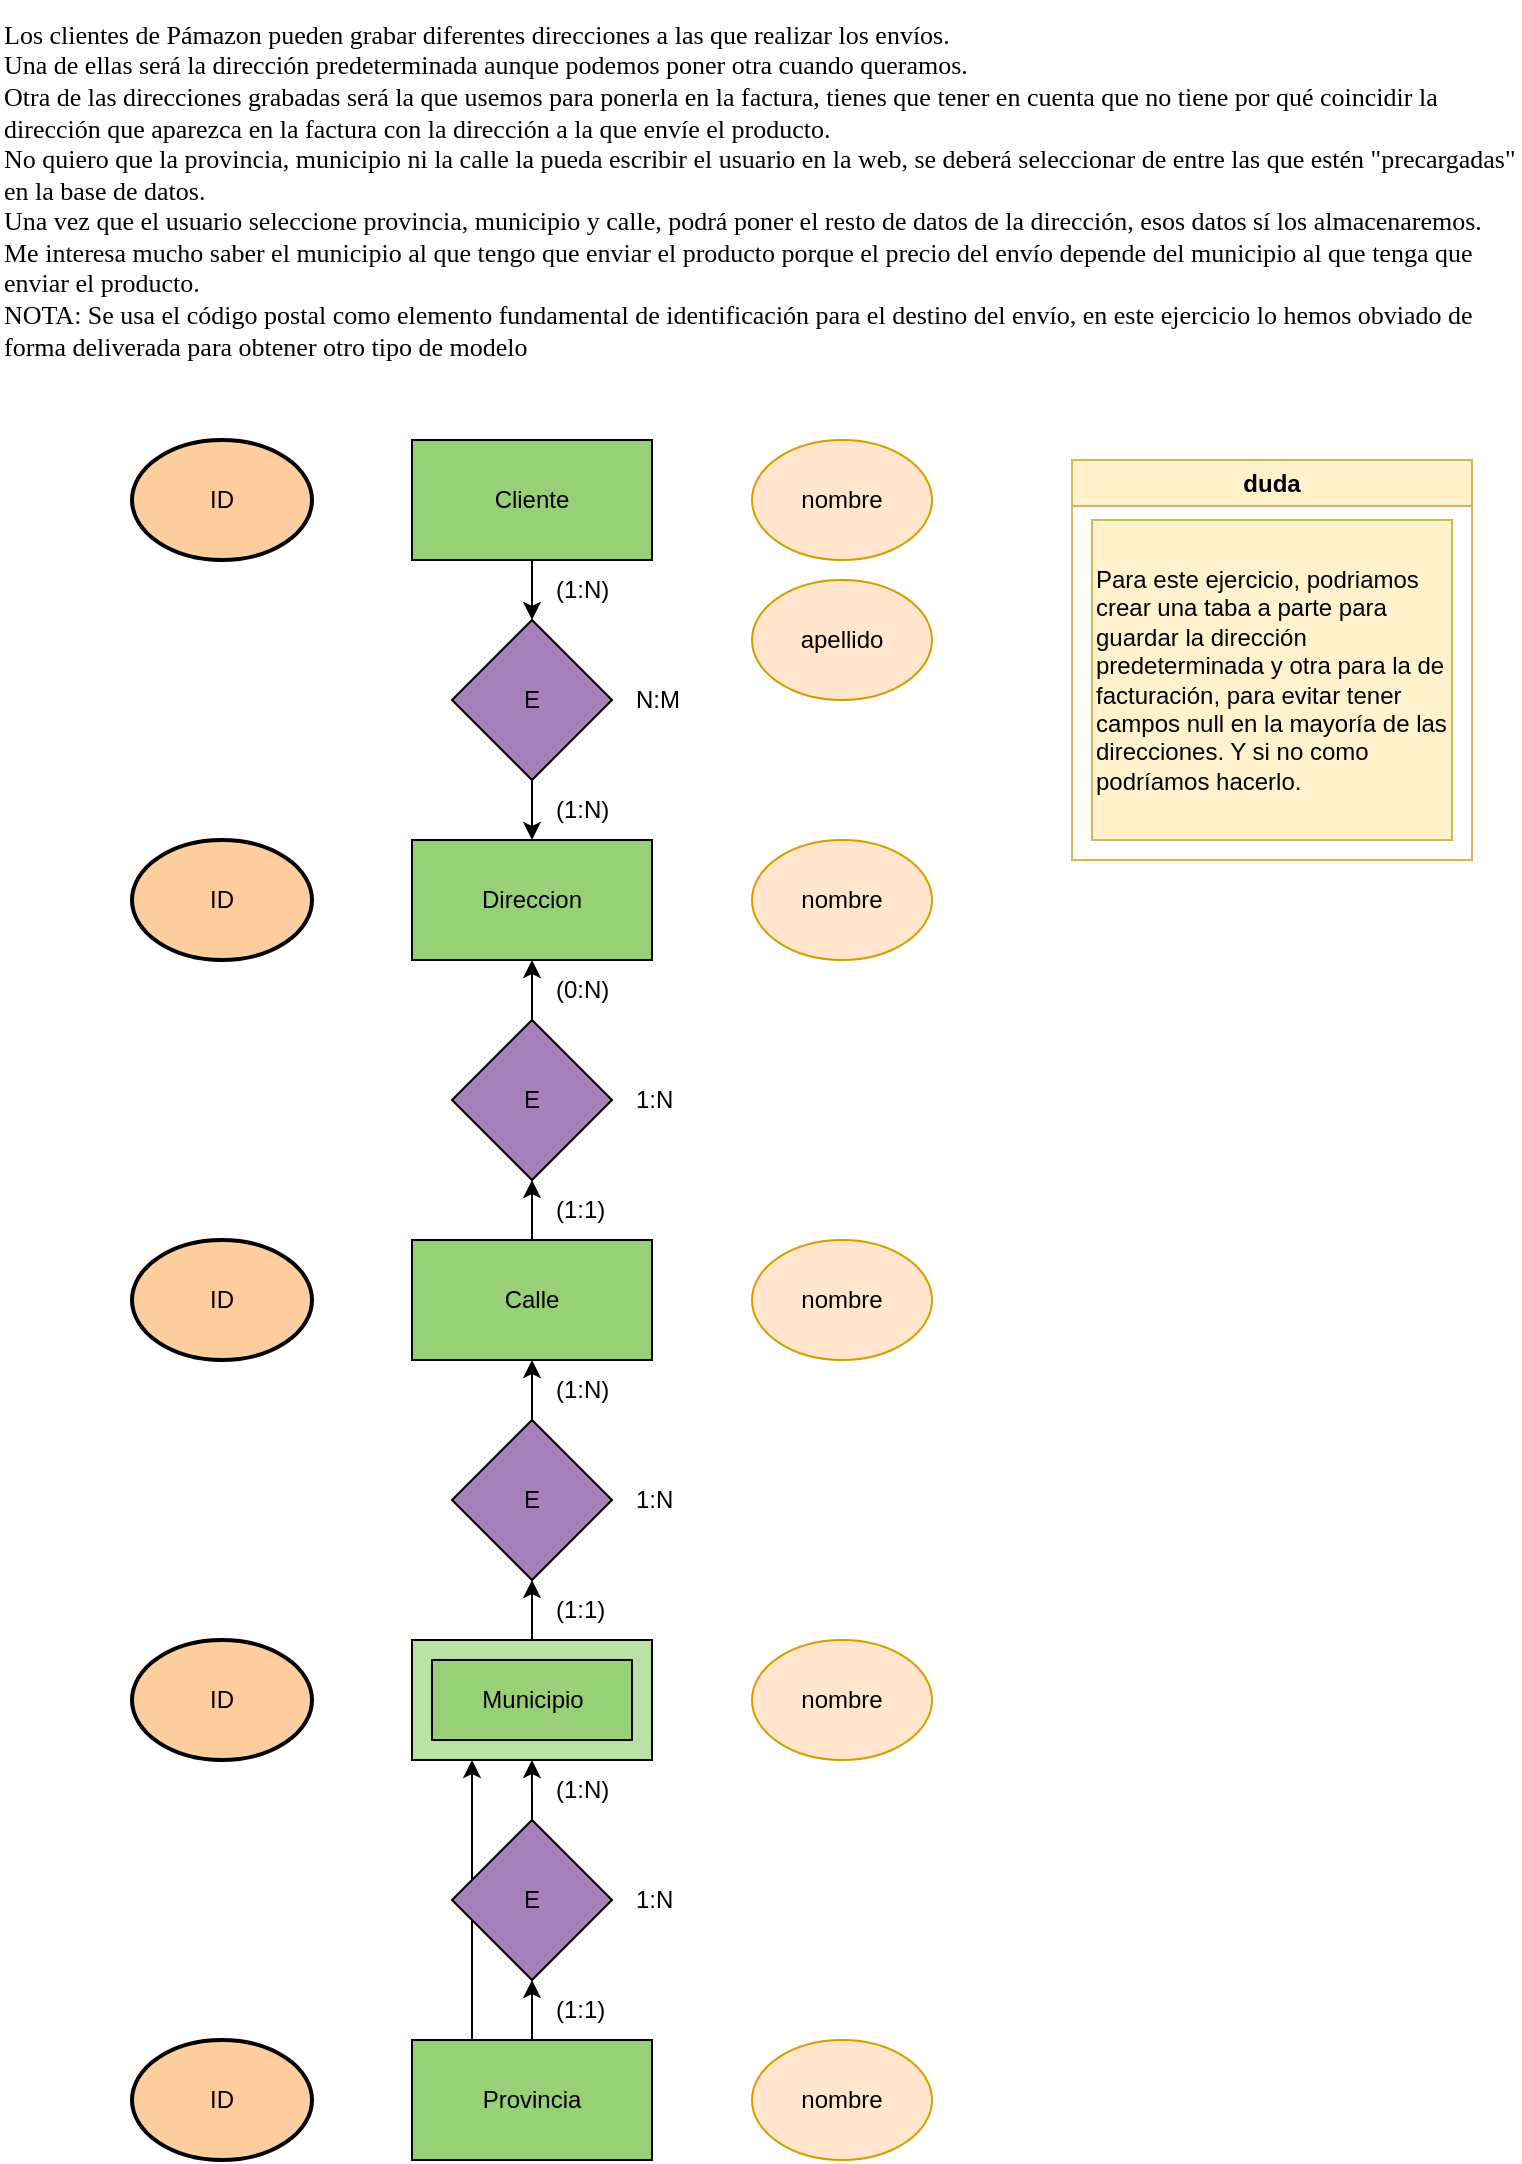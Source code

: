 <mxfile version="22.1.3" type="github">
  <diagram name="Página-1" id="ncUxo_lFp9L3yrcQ60K7">
    <mxGraphModel dx="1434" dy="750" grid="1" gridSize="10" guides="1" tooltips="1" connect="1" arrows="1" fold="1" page="1" pageScale="1" pageWidth="827" pageHeight="1169" math="0" shadow="0">
      <root>
        <mxCell id="0" />
        <mxCell id="1" parent="0" />
        <mxCell id="NYrWfUEszF9OkbIbFRi8-23" style="edgeStyle=orthogonalEdgeStyle;rounded=0;orthogonalLoop=1;jettySize=auto;html=1;exitX=0.25;exitY=0;exitDx=0;exitDy=0;entryX=0;entryY=0;entryDx=30;entryDy=60;entryPerimeter=0;" edge="1" parent="1" source="WOAQJwPyzZi3OoR79o7S-8" target="WOAQJwPyzZi3OoR79o7S-19">
          <mxGeometry relative="1" as="geometry" />
        </mxCell>
        <mxCell id="WOAQJwPyzZi3OoR79o7S-1" value="Los clientes de Pámazon pueden grabar diferentes direcciones a las que realizar los envíos.&lt;br&gt;Una de ellas será la dirección predeterminada aunque podemos poner otra cuando queramos.&lt;br&gt;Otra de las direcciones grabadas será la que usemos para ponerla en la factura, tienes que tener en cuenta que no tiene por qué coincidir la dirección que aparezca en la factura con la dirección a la que envíe el producto.&lt;br&gt;No quiero que la provincia, municipio ni la calle la pueda escribir el usuario en la web, se deberá seleccionar de entre las que estén &quot;precargadas&quot; en la base de datos.&lt;br&gt;Una vez que el usuario seleccione provincia, municipio y calle, podrá poner el resto de datos de la dirección, esos datos sí los almacenaremos.&lt;br&gt;Me interesa mucho saber el municipio al que tengo que enviar el producto porque el precio del envío depende del municipio al que tenga que enviar el producto.&lt;br&gt;NOTA: Se usa el código postal como elemento fundamental de identificación para el destino del envío, en este ejercicio lo hemos obviado de forma deliverada para obtener otro tipo de modelo" style="text;html=1;strokeColor=none;fillColor=none;align=left;verticalAlign=middle;whiteSpace=wrap;rounded=0;fontFamily=Verdana;fontSize=13;" parent="1" vertex="1">
          <mxGeometry x="34" y="40" width="760" height="190" as="geometry" />
        </mxCell>
        <mxCell id="WOAQJwPyzZi3OoR79o7S-2" value="duda" style="swimlane;whiteSpace=wrap;html=1;fillColor=#fff2cc;strokeColor=#d6b656;" parent="1" vertex="1">
          <mxGeometry x="570" y="270" width="200" height="200" as="geometry" />
        </mxCell>
        <mxCell id="WOAQJwPyzZi3OoR79o7S-3" value="Para este ejercicio, podriamos crear una taba a parte para guardar la dirección predeterminada y otra para la de facturación, para evitar tener campos null en la mayoría de las direcciones. Y si no como podríamos hacerlo." style="text;html=1;strokeColor=#d6b656;fillColor=#fff2cc;align=left;verticalAlign=middle;whiteSpace=wrap;rounded=0;" parent="WOAQJwPyzZi3OoR79o7S-2" vertex="1">
          <mxGeometry x="10" y="30" width="180" height="160" as="geometry" />
        </mxCell>
        <mxCell id="WOAQJwPyzZi3OoR79o7S-13" style="edgeStyle=orthogonalEdgeStyle;rounded=0;orthogonalLoop=1;jettySize=auto;html=1;exitX=0.5;exitY=1;exitDx=0;exitDy=0;entryX=0.5;entryY=0;entryDx=0;entryDy=0;" parent="1" source="WOAQJwPyzZi3OoR79o7S-4" target="WOAQJwPyzZi3OoR79o7S-10" edge="1">
          <mxGeometry relative="1" as="geometry" />
        </mxCell>
        <mxCell id="WOAQJwPyzZi3OoR79o7S-4" value="Cliente" style="rounded=0;whiteSpace=wrap;html=1;fillColor=#97D077;" parent="1" vertex="1">
          <mxGeometry x="240" y="260" width="120" height="60" as="geometry" />
        </mxCell>
        <mxCell id="WOAQJwPyzZi3OoR79o7S-5" value="Direccion" style="rounded=0;whiteSpace=wrap;html=1;fillColor=#97D077;" parent="1" vertex="1">
          <mxGeometry x="240" y="460" width="120" height="60" as="geometry" />
        </mxCell>
        <mxCell id="WOAQJwPyzZi3OoR79o7S-15" style="edgeStyle=orthogonalEdgeStyle;rounded=0;orthogonalLoop=1;jettySize=auto;html=1;exitX=0.5;exitY=0;exitDx=0;exitDy=0;entryX=0.5;entryY=1;entryDx=0;entryDy=0;" parent="1" source="WOAQJwPyzZi3OoR79o7S-6" target="WOAQJwPyzZi3OoR79o7S-9" edge="1">
          <mxGeometry relative="1" as="geometry" />
        </mxCell>
        <mxCell id="WOAQJwPyzZi3OoR79o7S-6" value="Calle" style="rounded=0;whiteSpace=wrap;html=1;fillColor=#97D077;" parent="1" vertex="1">
          <mxGeometry x="240" y="660" width="120" height="60" as="geometry" />
        </mxCell>
        <mxCell id="WOAQJwPyzZi3OoR79o7S-25" style="edgeStyle=orthogonalEdgeStyle;rounded=0;orthogonalLoop=1;jettySize=auto;html=1;exitX=0.5;exitY=0;exitDx=0;exitDy=0;entryX=0.5;entryY=1;entryDx=0;entryDy=0;" parent="1" source="WOAQJwPyzZi3OoR79o7S-8" target="WOAQJwPyzZi3OoR79o7S-12" edge="1">
          <mxGeometry relative="1" as="geometry" />
        </mxCell>
        <mxCell id="WOAQJwPyzZi3OoR79o7S-8" value="Provincia" style="rounded=0;whiteSpace=wrap;html=1;fillColor=#97D077;" parent="1" vertex="1">
          <mxGeometry x="240" y="1060" width="120" height="60" as="geometry" />
        </mxCell>
        <mxCell id="WOAQJwPyzZi3OoR79o7S-16" style="edgeStyle=orthogonalEdgeStyle;rounded=0;orthogonalLoop=1;jettySize=auto;html=1;exitX=0.5;exitY=0;exitDx=0;exitDy=0;entryX=0.5;entryY=1;entryDx=0;entryDy=0;" parent="1" source="WOAQJwPyzZi3OoR79o7S-9" target="WOAQJwPyzZi3OoR79o7S-5" edge="1">
          <mxGeometry relative="1" as="geometry" />
        </mxCell>
        <mxCell id="WOAQJwPyzZi3OoR79o7S-9" value="E" style="rhombus;whiteSpace=wrap;html=1;fillColor=#A680B8;" parent="1" vertex="1">
          <mxGeometry x="260" y="550" width="80" height="80" as="geometry" />
        </mxCell>
        <mxCell id="WOAQJwPyzZi3OoR79o7S-14" style="edgeStyle=orthogonalEdgeStyle;rounded=0;orthogonalLoop=1;jettySize=auto;html=1;exitX=0.5;exitY=1;exitDx=0;exitDy=0;entryX=0.5;entryY=0;entryDx=0;entryDy=0;" parent="1" source="WOAQJwPyzZi3OoR79o7S-10" target="WOAQJwPyzZi3OoR79o7S-5" edge="1">
          <mxGeometry relative="1" as="geometry" />
        </mxCell>
        <mxCell id="WOAQJwPyzZi3OoR79o7S-10" value="E" style="rhombus;whiteSpace=wrap;html=1;fillColor=#A680B8;" parent="1" vertex="1">
          <mxGeometry x="260" y="350" width="80" height="80" as="geometry" />
        </mxCell>
        <mxCell id="WOAQJwPyzZi3OoR79o7S-17" style="edgeStyle=orthogonalEdgeStyle;rounded=0;orthogonalLoop=1;jettySize=auto;html=1;exitX=0.5;exitY=0;exitDx=0;exitDy=0;entryX=0.5;entryY=1;entryDx=0;entryDy=0;" parent="1" source="WOAQJwPyzZi3OoR79o7S-11" target="WOAQJwPyzZi3OoR79o7S-6" edge="1">
          <mxGeometry relative="1" as="geometry" />
        </mxCell>
        <mxCell id="WOAQJwPyzZi3OoR79o7S-11" value="E" style="rhombus;whiteSpace=wrap;html=1;fillColor=#A680B8;" parent="1" vertex="1">
          <mxGeometry x="260" y="750" width="80" height="80" as="geometry" />
        </mxCell>
        <mxCell id="WOAQJwPyzZi3OoR79o7S-24" style="edgeStyle=orthogonalEdgeStyle;rounded=0;orthogonalLoop=1;jettySize=auto;html=1;exitX=0.5;exitY=0;exitDx=0;exitDy=0;" parent="1" source="WOAQJwPyzZi3OoR79o7S-12" edge="1">
          <mxGeometry relative="1" as="geometry">
            <mxPoint x="299.966" y="920" as="targetPoint" />
          </mxGeometry>
        </mxCell>
        <mxCell id="WOAQJwPyzZi3OoR79o7S-12" value="E" style="rhombus;whiteSpace=wrap;html=1;fillColor=#A680B8;" parent="1" vertex="1">
          <mxGeometry x="260" y="950" width="80" height="80" as="geometry" />
        </mxCell>
        <mxCell id="WOAQJwPyzZi3OoR79o7S-22" value="" style="group;fillColor=#97D077;" parent="1" vertex="1" connectable="0">
          <mxGeometry x="250" y="860" width="110" height="60" as="geometry" />
        </mxCell>
        <mxCell id="WOAQJwPyzZi3OoR79o7S-19" value="" style="verticalLabelPosition=bottom;verticalAlign=top;html=1;shape=mxgraph.basic.frame;dx=10;whiteSpace=wrap;fillColor=#B9E0A5;" parent="WOAQJwPyzZi3OoR79o7S-22" vertex="1">
          <mxGeometry x="-10" width="120" height="60" as="geometry" />
        </mxCell>
        <mxCell id="WOAQJwPyzZi3OoR79o7S-21" value="Municipio" style="text;html=1;align=center;verticalAlign=middle;resizable=0;points=[];autosize=1;strokeColor=none;fillColor=none;" parent="WOAQJwPyzZi3OoR79o7S-22" vertex="1">
          <mxGeometry x="15" y="15" width="70" height="30" as="geometry" />
        </mxCell>
        <mxCell id="WOAQJwPyzZi3OoR79o7S-23" style="edgeStyle=orthogonalEdgeStyle;rounded=0;orthogonalLoop=1;jettySize=auto;html=1;exitX=0.5;exitY=0;exitDx=0;exitDy=0;exitPerimeter=0;entryX=0.5;entryY=1;entryDx=0;entryDy=0;" parent="1" source="WOAQJwPyzZi3OoR79o7S-19" target="WOAQJwPyzZi3OoR79o7S-11" edge="1">
          <mxGeometry relative="1" as="geometry" />
        </mxCell>
        <mxCell id="WOAQJwPyzZi3OoR79o7S-26" value="(1:1)" style="text;html=1;strokeColor=none;fillColor=none;align=left;verticalAlign=middle;whiteSpace=wrap;rounded=0;" parent="1" vertex="1">
          <mxGeometry x="310" y="1030" width="60" height="30" as="geometry" />
        </mxCell>
        <mxCell id="WOAQJwPyzZi3OoR79o7S-27" value="(1:N)" style="text;html=1;strokeColor=none;fillColor=none;align=left;verticalAlign=middle;whiteSpace=wrap;rounded=0;" parent="1" vertex="1">
          <mxGeometry x="310" y="920" width="60" height="30" as="geometry" />
        </mxCell>
        <mxCell id="NYrWfUEszF9OkbIbFRi8-1" value="1:N" style="text;html=1;strokeColor=none;fillColor=none;align=left;verticalAlign=middle;whiteSpace=wrap;rounded=0;" vertex="1" parent="1">
          <mxGeometry x="350" y="975" width="60" height="30" as="geometry" />
        </mxCell>
        <mxCell id="NYrWfUEszF9OkbIbFRi8-2" value="(1:1)" style="text;html=1;strokeColor=none;fillColor=none;align=left;verticalAlign=middle;whiteSpace=wrap;rounded=0;" vertex="1" parent="1">
          <mxGeometry x="310" y="830" width="60" height="30" as="geometry" />
        </mxCell>
        <mxCell id="NYrWfUEszF9OkbIbFRi8-3" value="(1:N)" style="text;html=1;strokeColor=none;fillColor=none;align=left;verticalAlign=middle;whiteSpace=wrap;rounded=0;" vertex="1" parent="1">
          <mxGeometry x="310" y="720" width="60" height="30" as="geometry" />
        </mxCell>
        <mxCell id="NYrWfUEszF9OkbIbFRi8-4" value="1:N" style="text;html=1;strokeColor=none;fillColor=none;align=left;verticalAlign=middle;whiteSpace=wrap;rounded=0;" vertex="1" parent="1">
          <mxGeometry x="350" y="775" width="60" height="30" as="geometry" />
        </mxCell>
        <mxCell id="NYrWfUEszF9OkbIbFRi8-5" value="(1:1)" style="text;html=1;strokeColor=none;fillColor=none;align=left;verticalAlign=middle;whiteSpace=wrap;rounded=0;" vertex="1" parent="1">
          <mxGeometry x="310" y="630" width="60" height="30" as="geometry" />
        </mxCell>
        <mxCell id="NYrWfUEszF9OkbIbFRi8-6" value="(0:N)" style="text;html=1;strokeColor=none;fillColor=none;align=left;verticalAlign=middle;whiteSpace=wrap;rounded=0;" vertex="1" parent="1">
          <mxGeometry x="310" y="520" width="60" height="30" as="geometry" />
        </mxCell>
        <mxCell id="NYrWfUEszF9OkbIbFRi8-7" value="1:N" style="text;html=1;strokeColor=none;fillColor=none;align=left;verticalAlign=middle;whiteSpace=wrap;rounded=0;" vertex="1" parent="1">
          <mxGeometry x="350" y="575" width="60" height="30" as="geometry" />
        </mxCell>
        <mxCell id="NYrWfUEszF9OkbIbFRi8-8" value="(1:N)" style="text;html=1;strokeColor=none;fillColor=none;align=left;verticalAlign=middle;whiteSpace=wrap;rounded=0;" vertex="1" parent="1">
          <mxGeometry x="310" y="430" width="60" height="30" as="geometry" />
        </mxCell>
        <mxCell id="NYrWfUEszF9OkbIbFRi8-9" value="(1:N)" style="text;html=1;strokeColor=none;fillColor=none;align=left;verticalAlign=middle;whiteSpace=wrap;rounded=0;" vertex="1" parent="1">
          <mxGeometry x="310" y="320" width="60" height="30" as="geometry" />
        </mxCell>
        <mxCell id="NYrWfUEszF9OkbIbFRi8-10" value="N:M" style="text;html=1;strokeColor=none;fillColor=none;align=left;verticalAlign=middle;whiteSpace=wrap;rounded=0;" vertex="1" parent="1">
          <mxGeometry x="350" y="375" width="60" height="30" as="geometry" />
        </mxCell>
        <mxCell id="NYrWfUEszF9OkbIbFRi8-11" value="ID" style="ellipse;whiteSpace=wrap;html=1;strokeWidth=2;fillColor=#FFCE9F;" vertex="1" parent="1">
          <mxGeometry x="100" y="260" width="90" height="60" as="geometry" />
        </mxCell>
        <mxCell id="NYrWfUEszF9OkbIbFRi8-12" value="apellido" style="ellipse;whiteSpace=wrap;html=1;strokeWidth=1;fillColor=#ffe6cc;strokeColor=#d79b00;" vertex="1" parent="1">
          <mxGeometry x="410" y="330" width="90" height="60" as="geometry" />
        </mxCell>
        <mxCell id="NYrWfUEszF9OkbIbFRi8-13" value="nombre" style="ellipse;whiteSpace=wrap;html=1;strokeWidth=1;fillColor=#ffe6cc;strokeColor=#d79b00;" vertex="1" parent="1">
          <mxGeometry x="410" y="260" width="90" height="60" as="geometry" />
        </mxCell>
        <mxCell id="NYrWfUEszF9OkbIbFRi8-14" value="ID" style="ellipse;whiteSpace=wrap;html=1;strokeWidth=2;fillColor=#FFCE9F;" vertex="1" parent="1">
          <mxGeometry x="100" y="460" width="90" height="60" as="geometry" />
        </mxCell>
        <mxCell id="NYrWfUEszF9OkbIbFRi8-15" value="nombre" style="ellipse;whiteSpace=wrap;html=1;strokeWidth=1;fillColor=#ffe6cc;strokeColor=#d79b00;" vertex="1" parent="1">
          <mxGeometry x="410" y="460" width="90" height="60" as="geometry" />
        </mxCell>
        <mxCell id="NYrWfUEszF9OkbIbFRi8-16" value="ID" style="ellipse;whiteSpace=wrap;html=1;strokeWidth=2;fillColor=#FFCE9F;" vertex="1" parent="1">
          <mxGeometry x="100" y="660" width="90" height="60" as="geometry" />
        </mxCell>
        <mxCell id="NYrWfUEszF9OkbIbFRi8-17" value="nombre" style="ellipse;whiteSpace=wrap;html=1;strokeWidth=1;fillColor=#ffe6cc;strokeColor=#d79b00;" vertex="1" parent="1">
          <mxGeometry x="410" y="660" width="90" height="60" as="geometry" />
        </mxCell>
        <mxCell id="NYrWfUEszF9OkbIbFRi8-18" value="ID" style="ellipse;whiteSpace=wrap;html=1;strokeWidth=2;fillColor=#FFCE9F;" vertex="1" parent="1">
          <mxGeometry x="100" y="860" width="90" height="60" as="geometry" />
        </mxCell>
        <mxCell id="NYrWfUEszF9OkbIbFRi8-19" value="nombre" style="ellipse;whiteSpace=wrap;html=1;strokeWidth=1;fillColor=#ffe6cc;strokeColor=#d79b00;" vertex="1" parent="1">
          <mxGeometry x="410" y="860" width="90" height="60" as="geometry" />
        </mxCell>
        <mxCell id="NYrWfUEszF9OkbIbFRi8-20" value="ID" style="ellipse;whiteSpace=wrap;html=1;strokeWidth=2;fillColor=#FFCE9F;" vertex="1" parent="1">
          <mxGeometry x="100" y="1060" width="90" height="60" as="geometry" />
        </mxCell>
        <mxCell id="NYrWfUEszF9OkbIbFRi8-21" value="nombre" style="ellipse;whiteSpace=wrap;html=1;strokeWidth=1;fillColor=#ffe6cc;strokeColor=#d79b00;" vertex="1" parent="1">
          <mxGeometry x="410" y="1060" width="90" height="60" as="geometry" />
        </mxCell>
      </root>
    </mxGraphModel>
  </diagram>
</mxfile>

